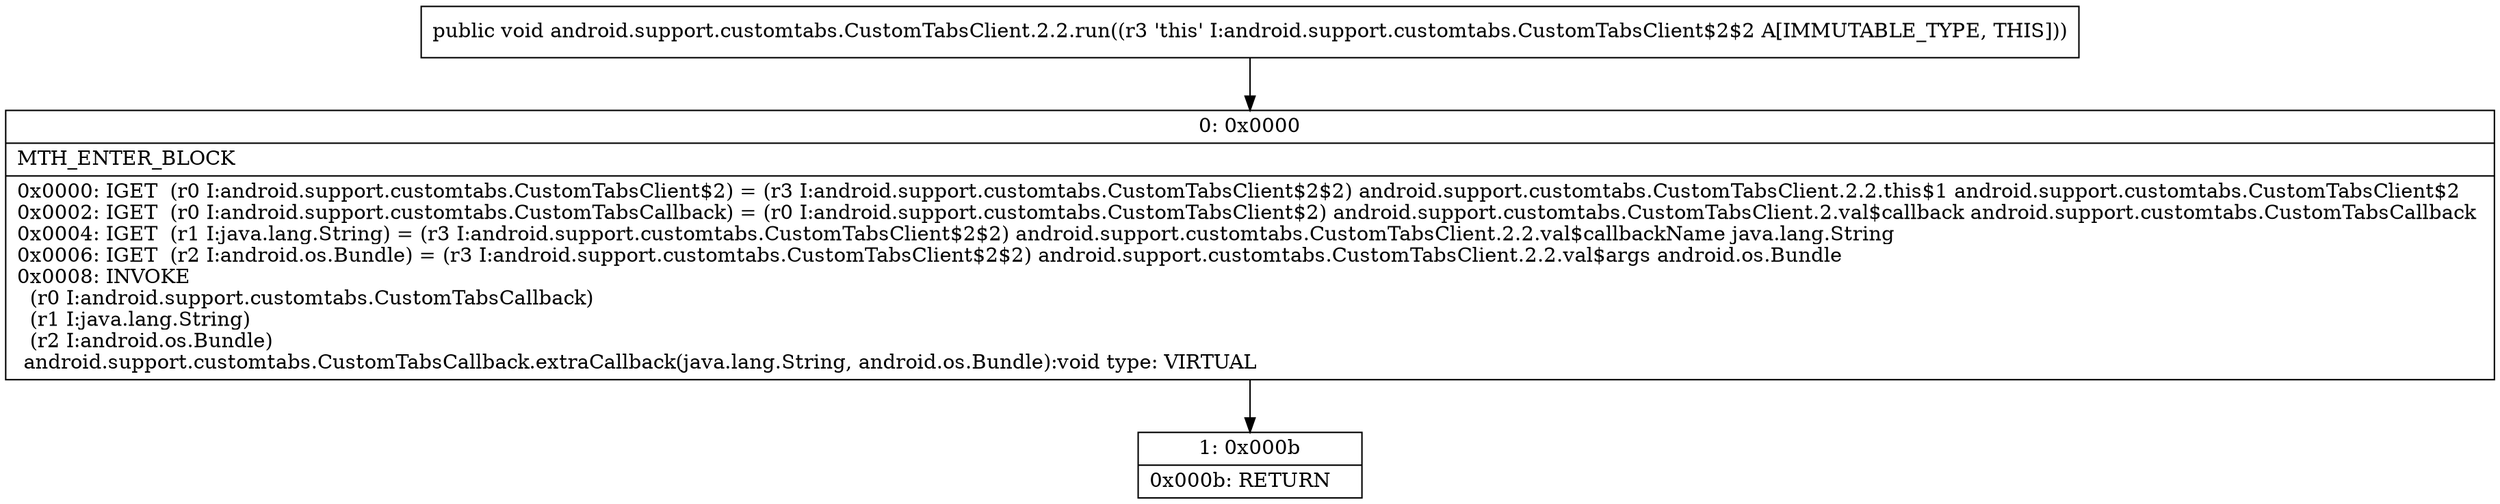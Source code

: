 digraph "CFG forandroid.support.customtabs.CustomTabsClient.2.2.run()V" {
Node_0 [shape=record,label="{0\:\ 0x0000|MTH_ENTER_BLOCK\l|0x0000: IGET  (r0 I:android.support.customtabs.CustomTabsClient$2) = (r3 I:android.support.customtabs.CustomTabsClient$2$2) android.support.customtabs.CustomTabsClient.2.2.this$1 android.support.customtabs.CustomTabsClient$2 \l0x0002: IGET  (r0 I:android.support.customtabs.CustomTabsCallback) = (r0 I:android.support.customtabs.CustomTabsClient$2) android.support.customtabs.CustomTabsClient.2.val$callback android.support.customtabs.CustomTabsCallback \l0x0004: IGET  (r1 I:java.lang.String) = (r3 I:android.support.customtabs.CustomTabsClient$2$2) android.support.customtabs.CustomTabsClient.2.2.val$callbackName java.lang.String \l0x0006: IGET  (r2 I:android.os.Bundle) = (r3 I:android.support.customtabs.CustomTabsClient$2$2) android.support.customtabs.CustomTabsClient.2.2.val$args android.os.Bundle \l0x0008: INVOKE  \l  (r0 I:android.support.customtabs.CustomTabsCallback)\l  (r1 I:java.lang.String)\l  (r2 I:android.os.Bundle)\l android.support.customtabs.CustomTabsCallback.extraCallback(java.lang.String, android.os.Bundle):void type: VIRTUAL \l}"];
Node_1 [shape=record,label="{1\:\ 0x000b|0x000b: RETURN   \l}"];
MethodNode[shape=record,label="{public void android.support.customtabs.CustomTabsClient.2.2.run((r3 'this' I:android.support.customtabs.CustomTabsClient$2$2 A[IMMUTABLE_TYPE, THIS])) }"];
MethodNode -> Node_0;
Node_0 -> Node_1;
}

